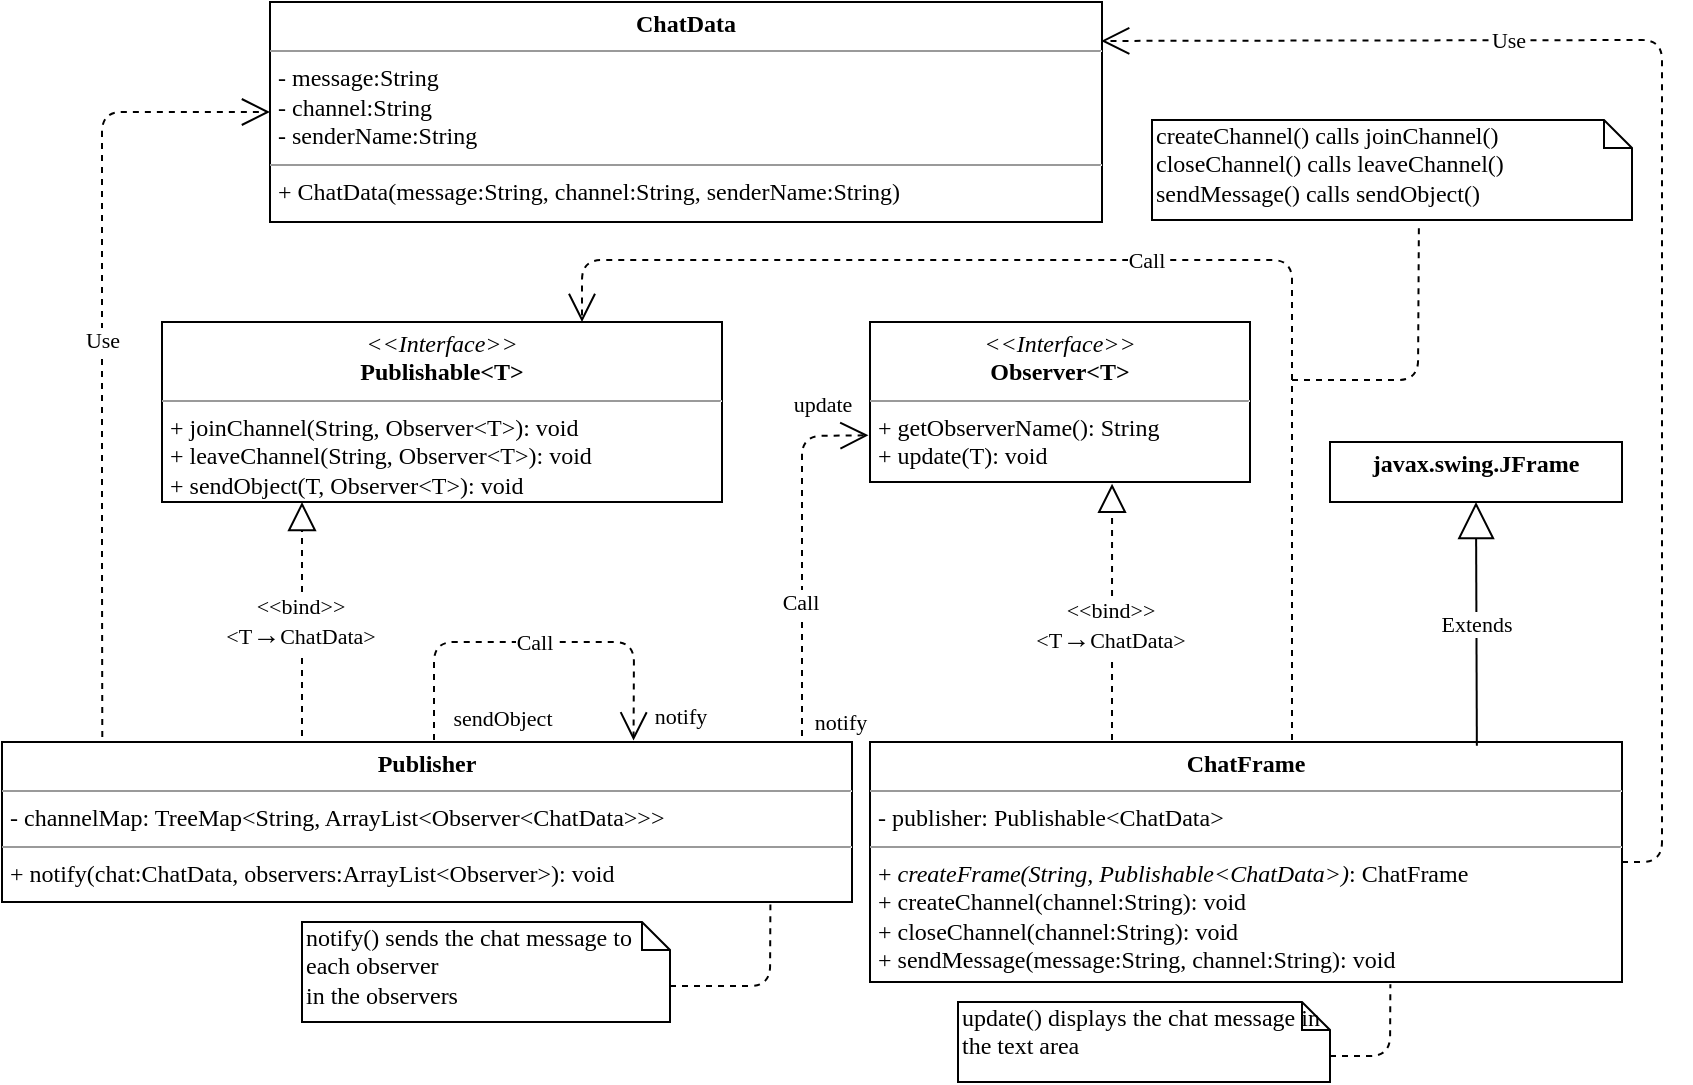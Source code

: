<mxfile version="12.9.11" type="device"><diagram name="Page-1" id="c4acf3e9-155e-7222-9cf6-157b1a14988f"><mxGraphModel dx="1422" dy="783" grid="1" gridSize="10" guides="1" tooltips="1" connect="1" arrows="1" fold="1" page="1" pageScale="1" pageWidth="850" pageHeight="1100" background="#ffffff" math="0" shadow="0" extFonts="Droid sans^https://fonts.googleapis.com/css?family=Droid+sans"><root><mxCell id="0"/><mxCell id="1" parent="0"/><mxCell id="5d2195bd80daf111-15" value="&lt;p style=&quot;margin: 0px ; margin-top: 4px ; text-align: center&quot;&gt;&lt;i&gt;&amp;lt;&amp;lt;Interface&amp;gt;&amp;gt;&lt;/i&gt;&lt;br&gt;&lt;b&gt;Observer&amp;lt;T&amp;gt;&lt;/b&gt;&lt;/p&gt;&lt;hr size=&quot;1&quot;&gt;&lt;p style=&quot;margin: 0px ; margin-left: 4px&quot;&gt;&lt;/p&gt;&lt;p style=&quot;margin: 0px ; margin-left: 4px&quot;&gt;+ getObserverName(): String&lt;br&gt;+ update(T): void&lt;/p&gt;" style="verticalAlign=top;align=left;overflow=fill;fontSize=12;fontFamily=Verdana;html=1;rounded=0;shadow=0;comic=0;labelBackgroundColor=none;strokeWidth=1" parent="1" vertex="1"><mxGeometry x="439" y="241" width="190" height="80" as="geometry"/></mxCell><mxCell id="hyO68RYwhkqC-OEFUKaa-1" value="&lt;p style=&quot;margin: 0px ; margin-top: 4px ; text-align: center&quot;&gt;&lt;b&gt;Publisher&lt;/b&gt;&lt;/p&gt;&lt;hr size=&quot;1&quot;&gt;&lt;p style=&quot;margin: 0px ; margin-left: 4px&quot;&gt;- channelMap: TreeMap&amp;lt;String, ArrayList&amp;lt;Observer&amp;lt;ChatData&amp;gt;&amp;gt;&amp;gt;&lt;/p&gt;&lt;hr size=&quot;1&quot;&gt;&lt;p style=&quot;margin: 0px ; margin-left: 4px&quot;&gt;+ notify(chat:ChatData, observers:ArrayList&amp;lt;Observer&amp;gt;): void&lt;/p&gt;" style="verticalAlign=top;align=left;overflow=fill;fontSize=12;fontFamily=Verdana;html=1;" vertex="1" parent="1"><mxGeometry x="5" y="451" width="425" height="80" as="geometry"/></mxCell><mxCell id="hyO68RYwhkqC-OEFUKaa-5" value="&lt;p style=&quot;margin: 0px ; margin-top: 4px ; text-align: center&quot;&gt;&lt;i&gt;&amp;lt;&amp;lt;Interface&amp;gt;&amp;gt;&lt;/i&gt;&lt;br&gt;&lt;b&gt;Publishable&amp;lt;T&amp;gt;&lt;/b&gt;&lt;/p&gt;&lt;hr size=&quot;1&quot;&gt;&lt;p style=&quot;margin: 0px ; margin-left: 4px&quot;&gt;&lt;/p&gt;&lt;p style=&quot;margin: 0px ; margin-left: 4px&quot;&gt;+ joinChannel(String, Observer&amp;lt;T&amp;gt;): void&lt;/p&gt;&lt;p style=&quot;margin: 0px ; margin-left: 4px&quot;&gt;+ leaveChannel(String, Observer&amp;lt;T&amp;gt;): void&lt;br&gt;+ sendObject(T, Observer&amp;lt;T&amp;gt;): void&lt;/p&gt;" style="verticalAlign=top;align=left;overflow=fill;fontSize=12;fontFamily=Verdana;html=1;rounded=0;shadow=0;comic=0;labelBackgroundColor=none;strokeWidth=1" vertex="1" parent="1"><mxGeometry x="85" y="241" width="280" height="90" as="geometry"/></mxCell><mxCell id="hyO68RYwhkqC-OEFUKaa-7" value="&lt;p style=&quot;margin: 0px ; margin-top: 4px ; text-align: center&quot;&gt;&lt;b&gt;javax.swing.JFrame&lt;/b&gt;&lt;/p&gt;" style="verticalAlign=top;align=left;overflow=fill;fontSize=12;fontFamily=Verdana;html=1;" vertex="1" parent="1"><mxGeometry x="669" y="301" width="146" height="30" as="geometry"/></mxCell><mxCell id="hyO68RYwhkqC-OEFUKaa-9" value="" style="endArrow=block;dashed=1;endFill=0;endSize=12;html=1;fontFamily=Verdana;entryX=0.637;entryY=1.011;entryDx=0;entryDy=0;entryPerimeter=0;" edge="1" parent="1" target="5d2195bd80daf111-15"><mxGeometry width="160" relative="1" as="geometry"><mxPoint x="560" y="450" as="sourcePoint"/><mxPoint x="729" y="421" as="targetPoint"/></mxGeometry></mxCell><mxCell id="hyO68RYwhkqC-OEFUKaa-52" value="&amp;lt;&amp;lt;bind&amp;gt;&amp;gt;&lt;br&gt;&amp;lt;T&lt;span style=&quot;font-size: 14px; text-align: left;&quot;&gt;→&lt;/span&gt;ChatData&amp;gt;" style="edgeLabel;html=1;align=center;verticalAlign=middle;resizable=0;points=[];fontFamily=Verdana;" vertex="1" connectable="0" parent="hyO68RYwhkqC-OEFUKaa-9"><mxGeometry x="-0.113" y="1" relative="1" as="geometry"><mxPoint as="offset"/></mxGeometry></mxCell><mxCell id="hyO68RYwhkqC-OEFUKaa-12" value="" style="endArrow=block;dashed=1;endFill=0;endSize=12;html=1;fontFamily=Verdana;entryX=0.25;entryY=1;entryDx=0;entryDy=0;" edge="1" parent="1" target="hyO68RYwhkqC-OEFUKaa-5"><mxGeometry width="160" relative="1" as="geometry"><mxPoint x="155" y="448" as="sourcePoint"/><mxPoint x="258.58" y="331" as="targetPoint"/></mxGeometry></mxCell><mxCell id="hyO68RYwhkqC-OEFUKaa-51" value="&amp;lt;&amp;lt;bind&amp;gt;&amp;gt;&lt;br&gt;&amp;lt;T&lt;span style=&quot;font-size: 14px ; text-align: left&quot;&gt;→&lt;/span&gt;ChatData&amp;gt;" style="edgeLabel;html=1;align=center;verticalAlign=middle;resizable=0;points=[];fontFamily=Verdana;" vertex="1" connectable="0" parent="hyO68RYwhkqC-OEFUKaa-12"><mxGeometry x="-0.273" y="1" relative="1" as="geometry"><mxPoint y="-14.29" as="offset"/></mxGeometry></mxCell><mxCell id="hyO68RYwhkqC-OEFUKaa-14" value="&lt;p style=&quot;margin: 0px ; margin-top: 4px ; text-align: center&quot;&gt;&lt;b&gt;ChatData&lt;/b&gt;&lt;/p&gt;&lt;hr size=&quot;1&quot;&gt;&lt;p style=&quot;margin: 0px ; margin-left: 4px&quot;&gt;- message:String&lt;/p&gt;&lt;p style=&quot;margin: 0px ; margin-left: 4px&quot;&gt;- channel:String&lt;/p&gt;&lt;p style=&quot;margin: 0px ; margin-left: 4px&quot;&gt;- senderName:String&amp;nbsp;&lt;/p&gt;&lt;hr size=&quot;1&quot;&gt;&lt;p style=&quot;margin: 0px ; margin-left: 4px&quot;&gt;+ ChatData(message:String, channel:String, senderName:String)&lt;/p&gt;&lt;p style=&quot;margin: 0px ; margin-left: 4px&quot;&gt;&lt;br&gt;&lt;/p&gt;" style="verticalAlign=top;align=left;overflow=fill;fontSize=12;fontFamily=Verdana;html=1;" vertex="1" parent="1"><mxGeometry x="139" y="81" width="416" height="110" as="geometry"/></mxCell><mxCell id="hyO68RYwhkqC-OEFUKaa-15" value="Use" style="endArrow=open;endSize=12;dashed=1;html=1;fontFamily=Verdana;exitX=0.118;exitY=-0.032;exitDx=0;exitDy=0;entryX=0;entryY=0.5;entryDx=0;entryDy=0;exitPerimeter=0;" edge="1" parent="1" source="hyO68RYwhkqC-OEFUKaa-1" target="hyO68RYwhkqC-OEFUKaa-14"><mxGeometry width="160" relative="1" as="geometry"><mxPoint x="189" y="181" as="sourcePoint"/><mxPoint x="349" y="181" as="targetPoint"/><Array as="points"><mxPoint x="55" y="361"/><mxPoint x="55" y="136"/></Array></mxGeometry></mxCell><mxCell id="hyO68RYwhkqC-OEFUKaa-16" value="Use" style="endArrow=open;endSize=12;dashed=1;html=1;fontFamily=Verdana;entryX=0.999;entryY=0.177;entryDx=0;entryDy=0;entryPerimeter=0;exitX=1;exitY=0.5;exitDx=0;exitDy=0;" edge="1" parent="1" source="hyO68RYwhkqC-OEFUKaa-18" target="hyO68RYwhkqC-OEFUKaa-14"><mxGeometry x="0.429" width="160" relative="1" as="geometry"><mxPoint x="659" y="449" as="sourcePoint"/><mxPoint x="409" y="181" as="targetPoint"/><Array as="points"><mxPoint x="835" y="511"/><mxPoint x="835" y="100"/></Array><mxPoint as="offset"/></mxGeometry></mxCell><mxCell id="hyO68RYwhkqC-OEFUKaa-18" value="&lt;p style=&quot;margin: 0px ; margin-top: 4px ; text-align: center&quot;&gt;&lt;b&gt;ChatFrame&lt;/b&gt;&lt;/p&gt;&lt;hr size=&quot;1&quot;&gt;&lt;p style=&quot;margin: 0px ; margin-left: 4px&quot;&gt;- publisher: Publishable&amp;lt;ChatData&amp;gt;&lt;/p&gt;&lt;hr size=&quot;1&quot;&gt;&lt;p style=&quot;margin: 0px ; margin-left: 4px&quot;&gt;+ &lt;i&gt;createFrame(String, Publishable&amp;lt;ChatData&amp;gt;)&lt;/i&gt;: ChatFrame&lt;/p&gt;&lt;p style=&quot;margin: 0px ; margin-left: 4px&quot;&gt;+ createChannel(channel:String): void&lt;/p&gt;&lt;p style=&quot;margin: 0px ; margin-left: 4px&quot;&gt;+ closeChannel(channel:String): void&lt;/p&gt;&lt;p style=&quot;margin: 0px ; margin-left: 4px&quot;&gt;+ sendMessage(message:String, channel:String): void&lt;/p&gt;&lt;p style=&quot;margin: 0px ; margin-left: 4px&quot;&gt;&lt;br&gt;&lt;/p&gt;" style="verticalAlign=top;align=left;overflow=fill;fontSize=12;fontFamily=Verdana;html=1;" vertex="1" parent="1"><mxGeometry x="439" y="451" width="376" height="120" as="geometry"/></mxCell><mxCell id="hyO68RYwhkqC-OEFUKaa-21" value="Extends" style="endArrow=block;endSize=16;endFill=0;html=1;fontFamily=Verdana;entryX=0.5;entryY=1;entryDx=0;entryDy=0;exitX=0.807;exitY=0.016;exitDx=0;exitDy=0;exitPerimeter=0;" edge="1" parent="1" source="hyO68RYwhkqC-OEFUKaa-18" target="hyO68RYwhkqC-OEFUKaa-7"><mxGeometry width="160" relative="1" as="geometry"><mxPoint x="735" y="452" as="sourcePoint"/><mxPoint x="849" y="401" as="targetPoint"/></mxGeometry></mxCell><mxCell id="hyO68RYwhkqC-OEFUKaa-38" value="Call" style="endArrow=open;endSize=12;dashed=1;html=1;fontFamily=Verdana;entryX=-0.004;entryY=0.708;entryDx=0;entryDy=0;entryPerimeter=0;" edge="1" parent="1" target="5d2195bd80daf111-15"><mxGeometry x="-0.265" y="1" width="160" relative="1" as="geometry"><mxPoint x="405" y="448" as="sourcePoint"/><mxPoint x="439" y="315.41" as="targetPoint"/><Array as="points"><mxPoint x="405" y="298"/></Array><mxPoint as="offset"/></mxGeometry></mxCell><mxCell id="hyO68RYwhkqC-OEFUKaa-39" value="notify" style="edgeLabel;html=1;align=center;verticalAlign=middle;resizable=0;points=[];fontFamily=Verdana;" vertex="1" connectable="0" parent="hyO68RYwhkqC-OEFUKaa-38"><mxGeometry x="-0.803" y="-1" relative="1" as="geometry"><mxPoint x="17.58" y="10.71" as="offset"/></mxGeometry></mxCell><mxCell id="hyO68RYwhkqC-OEFUKaa-40" value="update" style="edgeLabel;html=1;align=center;verticalAlign=middle;resizable=0;points=[];fontFamily=Verdana;" vertex="1" connectable="0" parent="hyO68RYwhkqC-OEFUKaa-38"><mxGeometry x="0.451" y="-18" relative="1" as="geometry"><mxPoint x="-8.37" y="-33.74" as="offset"/></mxGeometry></mxCell><mxCell id="hyO68RYwhkqC-OEFUKaa-41" value="Call" style="endArrow=open;endSize=12;dashed=1;html=1;fontFamily=Verdana;entryX=0.743;entryY=-0.01;entryDx=0;entryDy=0;entryPerimeter=0;" edge="1" parent="1" target="hyO68RYwhkqC-OEFUKaa-1"><mxGeometry width="160" relative="1" as="geometry"><mxPoint x="221" y="450" as="sourcePoint"/><mxPoint x="264" y="452" as="targetPoint"/><Array as="points"><mxPoint x="221" y="401"/><mxPoint x="321" y="401"/></Array></mxGeometry></mxCell><mxCell id="hyO68RYwhkqC-OEFUKaa-42" value="sendObject" style="edgeLabel;html=1;align=center;verticalAlign=middle;resizable=0;points=[];fontFamily=Verdana;" vertex="1" connectable="0" parent="hyO68RYwhkqC-OEFUKaa-41"><mxGeometry x="-0.792" y="1" relative="1" as="geometry"><mxPoint x="35.06" y="9.47" as="offset"/></mxGeometry></mxCell><mxCell id="hyO68RYwhkqC-OEFUKaa-43" value="notify" style="edgeLabel;html=1;align=center;verticalAlign=middle;resizable=0;points=[];fontFamily=Verdana;" vertex="1" connectable="0" parent="hyO68RYwhkqC-OEFUKaa-41"><mxGeometry x="0.619" relative="1" as="geometry"><mxPoint x="22.86" y="25.69" as="offset"/></mxGeometry></mxCell><mxCell id="hyO68RYwhkqC-OEFUKaa-44" value="notify() sends the chat message to each observer&lt;br&gt;in the observers" style="shape=note;whiteSpace=wrap;html=1;size=14;verticalAlign=top;align=left;spacingTop=-6;fontFamily=Verdana;" vertex="1" parent="1"><mxGeometry x="155" y="541" width="184" height="50" as="geometry"/></mxCell><mxCell id="hyO68RYwhkqC-OEFUKaa-46" value="" style="endArrow=none;dashed=1;html=1;fontFamily=Verdana;entryX=0.904;entryY=1.015;entryDx=0;entryDy=0;entryPerimeter=0;exitX=0;exitY=0;exitDx=184;exitDy=32;exitPerimeter=0;" edge="1" parent="1" source="hyO68RYwhkqC-OEFUKaa-44" target="hyO68RYwhkqC-OEFUKaa-1"><mxGeometry width="50" height="50" relative="1" as="geometry"><mxPoint x="345" y="573" as="sourcePoint"/><mxPoint x="409" y="621" as="targetPoint"/><Array as="points"><mxPoint x="389" y="573"/></Array></mxGeometry></mxCell><mxCell id="hyO68RYwhkqC-OEFUKaa-49" value="update() displays the chat message in the text area" style="shape=note;whiteSpace=wrap;html=1;size=14;verticalAlign=top;align=left;spacingTop=-6;fontFamily=Verdana;" vertex="1" parent="1"><mxGeometry x="483" y="581" width="186" height="40" as="geometry"/></mxCell><mxCell id="hyO68RYwhkqC-OEFUKaa-50" value="" style="endArrow=none;dashed=1;html=1;fontFamily=Verdana;entryX=0.692;entryY=1.009;entryDx=0;entryDy=0;entryPerimeter=0;exitX=0;exitY=0;exitDx=186;exitDy=27;exitPerimeter=0;" edge="1" parent="1" source="hyO68RYwhkqC-OEFUKaa-49" target="hyO68RYwhkqC-OEFUKaa-18"><mxGeometry width="50" height="50" relative="1" as="geometry"><mxPoint x="649" y="583" as="sourcePoint"/><mxPoint x="699" y="541" as="targetPoint"/><Array as="points"><mxPoint x="699" y="608"/></Array></mxGeometry></mxCell><mxCell id="hyO68RYwhkqC-OEFUKaa-62" value="Call" style="endArrow=open;endSize=12;dashed=1;html=1;fontFamily=Verdana;entryX=0.75;entryY=0;entryDx=0;entryDy=0;" edge="1" parent="1" target="hyO68RYwhkqC-OEFUKaa-5"><mxGeometry width="160" relative="1" as="geometry"><mxPoint x="650" y="450" as="sourcePoint"/><mxPoint x="789" y="430" as="targetPoint"/><Array as="points"><mxPoint x="650" y="210"/><mxPoint x="295" y="210"/></Array></mxGeometry></mxCell><mxCell id="hyO68RYwhkqC-OEFUKaa-63" value="createChannel() calls joinChannel()&lt;br&gt;closeChannel() calls leaveChannel()&lt;br&gt;sendMessage() calls sendObject()" style="shape=note;whiteSpace=wrap;html=1;size=14;verticalAlign=top;align=left;spacingTop=-6;fontFamily=Verdana;" vertex="1" parent="1"><mxGeometry x="580" y="140" width="240" height="50" as="geometry"/></mxCell><mxCell id="hyO68RYwhkqC-OEFUKaa-66" value="" style="endArrow=none;dashed=1;html=1;fontFamily=Verdana;entryX=0.556;entryY=1.057;entryDx=0;entryDy=0;entryPerimeter=0;" edge="1" parent="1" target="hyO68RYwhkqC-OEFUKaa-63"><mxGeometry width="50" height="50" relative="1" as="geometry"><mxPoint x="650" y="270" as="sourcePoint"/><mxPoint x="520" y="230" as="targetPoint"/><Array as="points"><mxPoint x="713" y="270"/></Array></mxGeometry></mxCell></root></mxGraphModel></diagram></mxfile>